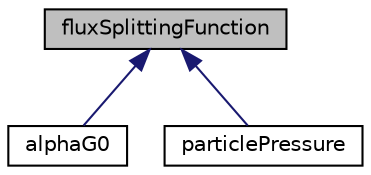 digraph "fluxSplittingFunction"
{
  bgcolor="transparent";
  edge [fontname="Helvetica",fontsize="10",labelfontname="Helvetica",labelfontsize="10"];
  node [fontname="Helvetica",fontsize="10",shape=record];
  Node0 [label="fluxSplittingFunction",height=0.2,width=0.4,color="black", fillcolor="grey75", style="filled", fontcolor="black"];
  Node0 -> Node1 [dir="back",color="midnightblue",fontsize="10",style="solid",fontname="Helvetica"];
  Node1 [label="alphaG0",height=0.2,width=0.4,color="black",URL="$a02636.html"];
  Node0 -> Node2 [dir="back",color="midnightblue",fontsize="10",style="solid",fontname="Helvetica"];
  Node2 [label="particlePressure",height=0.2,width=0.4,color="black",URL="$a02644.html"];
}
